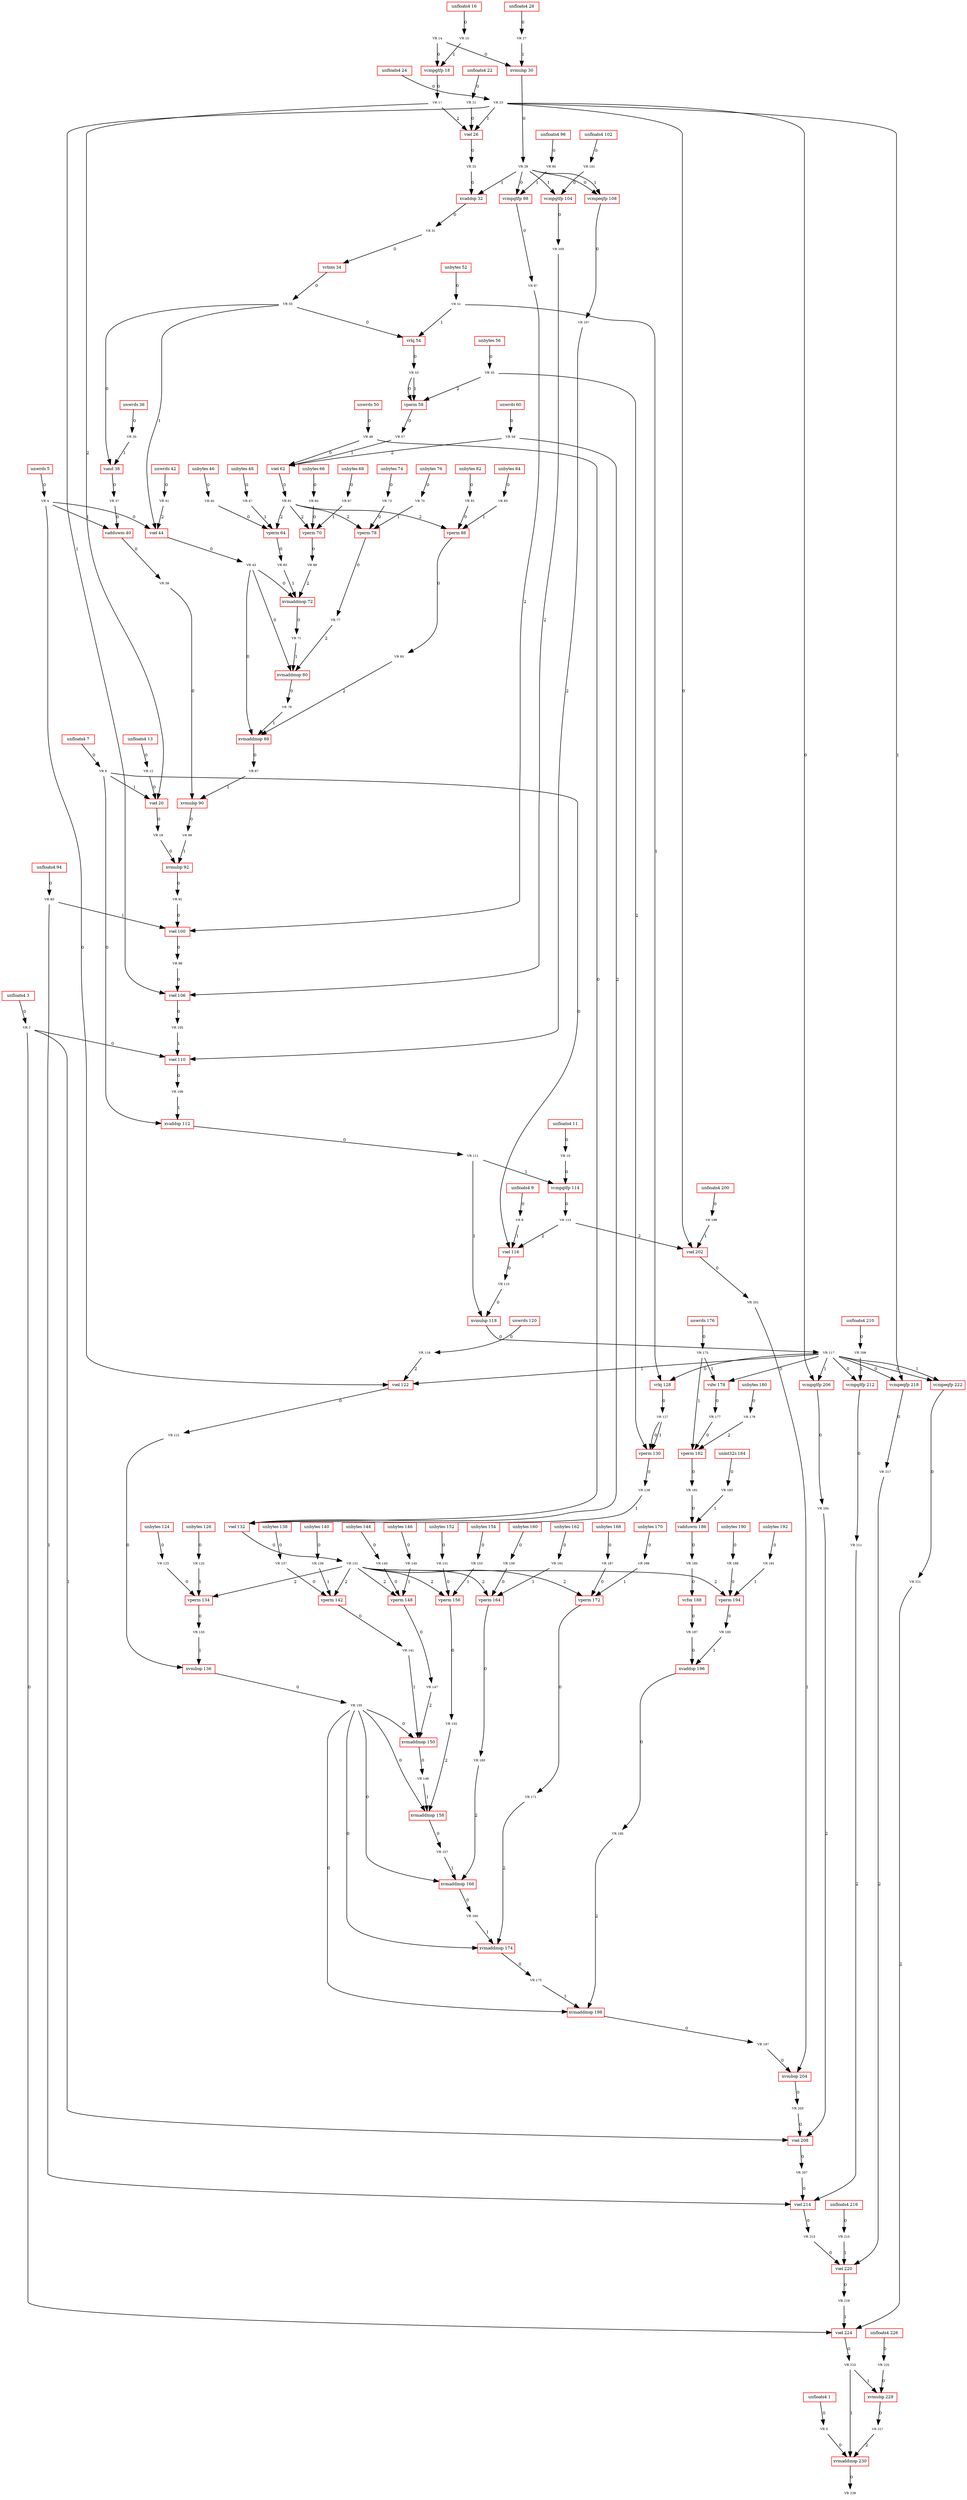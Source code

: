 digraph G {
u0[color="green",fontsize="6",width="0.41666666666666663",height="0.25",fixedsize="true",shape="plaintext",label="VR 0"];
u1[color="red",fontsize="8",width="0.8833333333333333",height="0.25",fixedsize="true",shape="box",label="unfloats4 1"];
u2[color="green",fontsize="6",width="0.41666666666666663",height="0.25",fixedsize="true",shape="plaintext",label="VR 2"];
u3[color="red",fontsize="8",width="0.8833333333333333",height="0.25",fixedsize="true",shape="box",label="unfloats4 3"];
u4[color="green",fontsize="6",width="0.41666666666666663",height="0.25",fixedsize="true",shape="plaintext",label="VR 4"];
u5[color="red",fontsize="8",width="0.6833333333333333",height="0.25",fixedsize="true",shape="box",label="unwrds 5"];
u6[color="green",fontsize="6",width="0.41666666666666663",height="0.25",fixedsize="true",shape="plaintext",label="VR 6"];
u7[color="red",fontsize="8",width="0.8833333333333333",height="0.25",fixedsize="true",shape="box",label="unfloats4 7"];
u8[color="green",fontsize="6",width="0.41666666666666663",height="0.25",fixedsize="true",shape="plaintext",label="VR 8"];
u9[color="red",fontsize="8",width="0.8833333333333333",height="0.25",fixedsize="true",shape="box",label="unfloats4 9"];
u10[color="green",fontsize="6",width="0.4833333333333333",height="0.25",fixedsize="true",shape="plaintext",label="VR 10"];
u11[color="red",fontsize="8",width="0.9500000000000001",height="0.25",fixedsize="true",shape="box",label="unfloats4 11"];
u12[color="green",fontsize="6",width="0.4833333333333333",height="0.25",fixedsize="true",shape="plaintext",label="VR 12"];
u13[color="red",fontsize="8",width="0.9500000000000001",height="0.25",fixedsize="true",shape="box",label="unfloats4 13"];
u14[color="green",fontsize="6",width="0.4833333333333333",height="0.25",fixedsize="true",shape="plaintext",label="VR 14"];
u15[color="green",fontsize="6",width="0.4833333333333333",height="0.25",fixedsize="true",shape="plaintext",label="VR 15"];
u16[color="red",fontsize="8",width="0.9500000000000001",height="0.25",fixedsize="true",shape="box",label="unfloats4 16"];
u17[color="green",fontsize="6",width="0.4833333333333333",height="0.25",fixedsize="true",shape="plaintext",label="VR 17"];
u18[color="red",fontsize="8",width="0.8833333333333333",height="0.25",fixedsize="true",shape="box",label="vcmpgtfp 18"];
u19[color="green",fontsize="6",width="0.4833333333333333",height="0.25",fixedsize="true",shape="plaintext",label="VR 19"];
u20[color="red",fontsize="8",width="0.6166666666666667",height="0.25",fixedsize="true",shape="box",label="vsel 20"];
u21[color="green",fontsize="6",width="0.4833333333333333",height="0.25",fixedsize="true",shape="plaintext",label="VR 21"];
u22[color="red",fontsize="8",width="0.9500000000000001",height="0.25",fixedsize="true",shape="box",label="unfloats4 22"];
u23[color="green",fontsize="6",width="0.4833333333333333",height="0.25",fixedsize="true",shape="plaintext",label="VR 23"];
u24[color="red",fontsize="8",width="0.9500000000000001",height="0.25",fixedsize="true",shape="box",label="unfloats4 24"];
u25[color="green",fontsize="6",width="0.4833333333333333",height="0.25",fixedsize="true",shape="plaintext",label="VR 25"];
u26[color="red",fontsize="8",width="0.6166666666666667",height="0.25",fixedsize="true",shape="box",label="vsel 26"];
u27[color="green",fontsize="6",width="0.4833333333333333",height="0.25",fixedsize="true",shape="plaintext",label="VR 27"];
u28[color="red",fontsize="8",width="0.9500000000000001",height="0.25",fixedsize="true",shape="box",label="unfloats4 28"];
u29[color="green",fontsize="6",width="0.4833333333333333",height="0.25",fixedsize="true",shape="plaintext",label="VR 29"];
u30[color="red",fontsize="8",width="0.8166666666666667",height="0.25",fixedsize="true",shape="box",label="xvmulsp 30"];
u31[color="green",fontsize="6",width="0.4833333333333333",height="0.25",fixedsize="true",shape="plaintext",label="VR 31"];
u32[color="red",fontsize="8",width="0.8166666666666667",height="0.25",fixedsize="true",shape="box",label="xvaddsp 32"];
u33[color="green",fontsize="6",width="0.4833333333333333",height="0.25",fixedsize="true",shape="plaintext",label="VR 33"];
u34[color="red",fontsize="8",width="0.75",height="0.25",fixedsize="true",shape="box",label="vctsxs 34"];
u35[color="green",fontsize="6",width="0.4833333333333333",height="0.25",fixedsize="true",shape="plaintext",label="VR 35"];
u36[color="red",fontsize="8",width="0.75",height="0.25",fixedsize="true",shape="box",label="unwrds 36"];
u37[color="green",fontsize="6",width="0.4833333333333333",height="0.25",fixedsize="true",shape="plaintext",label="VR 37"];
u38[color="red",fontsize="8",width="0.6166666666666667",height="0.25",fixedsize="true",shape="box",label="vand 38"];
u39[color="green",fontsize="6",width="0.4833333333333333",height="0.25",fixedsize="true",shape="plaintext",label="VR 39"];
u40[color="red",fontsize="8",width="0.8166666666666667",height="0.25",fixedsize="true",shape="box",label="vadduwm 40"];
u41[color="green",fontsize="6",width="0.4833333333333333",height="0.25",fixedsize="true",shape="plaintext",label="VR 41"];
u42[color="red",fontsize="8",width="0.75",height="0.25",fixedsize="true",shape="box",label="unwrds 42"];
u43[color="green",fontsize="6",width="0.4833333333333333",height="0.25",fixedsize="true",shape="plaintext",label="VR 43"];
u44[color="red",fontsize="8",width="0.6166666666666667",height="0.25",fixedsize="true",shape="box",label="vsel 44"];
u45[color="green",fontsize="6",width="0.4833333333333333",height="0.25",fixedsize="true",shape="plaintext",label="VR 45"];
u46[color="red",fontsize="8",width="0.8166666666666667",height="0.25",fixedsize="true",shape="box",label="unbytes 46"];
u47[color="green",fontsize="6",width="0.4833333333333333",height="0.25",fixedsize="true",shape="plaintext",label="VR 47"];
u48[color="red",fontsize="8",width="0.8166666666666667",height="0.25",fixedsize="true",shape="box",label="unbytes 48"];
u49[color="green",fontsize="6",width="0.4833333333333333",height="0.25",fixedsize="true",shape="plaintext",label="VR 49"];
u50[color="red",fontsize="8",width="0.75",height="0.25",fixedsize="true",shape="box",label="unwrds 50"];
u51[color="green",fontsize="6",width="0.4833333333333333",height="0.25",fixedsize="true",shape="plaintext",label="VR 51"];
u52[color="red",fontsize="8",width="0.8166666666666667",height="0.25",fixedsize="true",shape="box",label="unbytes 52"];
u53[color="green",fontsize="6",width="0.4833333333333333",height="0.25",fixedsize="true",shape="plaintext",label="VR 53"];
u54[color="red",fontsize="8",width="0.6166666666666667",height="0.25",fixedsize="true",shape="box",label="vrlq 54"];
u55[color="green",fontsize="6",width="0.4833333333333333",height="0.25",fixedsize="true",shape="plaintext",label="VR 55"];
u56[color="red",fontsize="8",width="0.8166666666666667",height="0.25",fixedsize="true",shape="box",label="unbytes 56"];
u57[color="green",fontsize="6",width="0.4833333333333333",height="0.25",fixedsize="true",shape="plaintext",label="VR 57"];
u58[color="red",fontsize="8",width="0.6833333333333333",height="0.25",fixedsize="true",shape="box",label="vperm 58"];
u59[color="green",fontsize="6",width="0.4833333333333333",height="0.25",fixedsize="true",shape="plaintext",label="VR 59"];
u60[color="red",fontsize="8",width="0.75",height="0.25",fixedsize="true",shape="box",label="unwrds 60"];
u61[color="green",fontsize="6",width="0.4833333333333333",height="0.25",fixedsize="true",shape="plaintext",label="VR 61"];
u62[color="red",fontsize="8",width="0.6166666666666667",height="0.25",fixedsize="true",shape="box",label="vsel 62"];
u63[color="green",fontsize="6",width="0.4833333333333333",height="0.25",fixedsize="true",shape="plaintext",label="VR 63"];
u64[color="red",fontsize="8",width="0.6833333333333333",height="0.25",fixedsize="true",shape="box",label="vperm 64"];
u65[color="green",fontsize="6",width="0.4833333333333333",height="0.25",fixedsize="true",shape="plaintext",label="VR 65"];
u66[color="red",fontsize="8",width="0.8166666666666667",height="0.25",fixedsize="true",shape="box",label="unbytes 66"];
u67[color="green",fontsize="6",width="0.4833333333333333",height="0.25",fixedsize="true",shape="plaintext",label="VR 67"];
u68[color="red",fontsize="8",width="0.8166666666666667",height="0.25",fixedsize="true",shape="box",label="unbytes 68"];
u69[color="green",fontsize="6",width="0.4833333333333333",height="0.25",fixedsize="true",shape="plaintext",label="VR 69"];
u70[color="red",fontsize="8",width="0.6833333333333333",height="0.25",fixedsize="true",shape="box",label="vperm 70"];
u71[color="green",fontsize="6",width="0.4833333333333333",height="0.25",fixedsize="true",shape="plaintext",label="VR 71"];
u72[color="red",fontsize="8",width="0.9500000000000001",height="0.25",fixedsize="true",shape="box",label="xvmaddmsp 72"];
u73[color="green",fontsize="6",width="0.4833333333333333",height="0.25",fixedsize="true",shape="plaintext",label="VR 73"];
u74[color="red",fontsize="8",width="0.8166666666666667",height="0.25",fixedsize="true",shape="box",label="unbytes 74"];
u75[color="green",fontsize="6",width="0.4833333333333333",height="0.25",fixedsize="true",shape="plaintext",label="VR 75"];
u76[color="red",fontsize="8",width="0.8166666666666667",height="0.25",fixedsize="true",shape="box",label="unbytes 76"];
u77[color="green",fontsize="6",width="0.4833333333333333",height="0.25",fixedsize="true",shape="plaintext",label="VR 77"];
u78[color="red",fontsize="8",width="0.6833333333333333",height="0.25",fixedsize="true",shape="box",label="vperm 78"];
u79[color="green",fontsize="6",width="0.4833333333333333",height="0.25",fixedsize="true",shape="plaintext",label="VR 79"];
u80[color="red",fontsize="8",width="0.9500000000000001",height="0.25",fixedsize="true",shape="box",label="xvmaddmsp 80"];
u81[color="green",fontsize="6",width="0.4833333333333333",height="0.25",fixedsize="true",shape="plaintext",label="VR 81"];
u82[color="red",fontsize="8",width="0.8166666666666667",height="0.25",fixedsize="true",shape="box",label="unbytes 82"];
u83[color="green",fontsize="6",width="0.4833333333333333",height="0.25",fixedsize="true",shape="plaintext",label="VR 83"];
u84[color="red",fontsize="8",width="0.8166666666666667",height="0.25",fixedsize="true",shape="box",label="unbytes 84"];
u85[color="green",fontsize="6",width="0.4833333333333333",height="0.25",fixedsize="true",shape="plaintext",label="VR 85"];
u86[color="red",fontsize="8",width="0.6833333333333333",height="0.25",fixedsize="true",shape="box",label="vperm 86"];
u87[color="green",fontsize="6",width="0.4833333333333333",height="0.25",fixedsize="true",shape="plaintext",label="VR 87"];
u88[color="red",fontsize="8",width="0.9500000000000001",height="0.25",fixedsize="true",shape="box",label="xvmaddmsp 88"];
u89[color="green",fontsize="6",width="0.4833333333333333",height="0.25",fixedsize="true",shape="plaintext",label="VR 89"];
u90[color="red",fontsize="8",width="0.8166666666666667",height="0.25",fixedsize="true",shape="box",label="xvmulsp 90"];
u91[color="green",fontsize="6",width="0.4833333333333333",height="0.25",fixedsize="true",shape="plaintext",label="VR 91"];
u92[color="red",fontsize="8",width="0.8166666666666667",height="0.25",fixedsize="true",shape="box",label="xvmulsp 92"];
u93[color="green",fontsize="6",width="0.4833333333333333",height="0.25",fixedsize="true",shape="plaintext",label="VR 93"];
u94[color="red",fontsize="8",width="0.9500000000000001",height="0.25",fixedsize="true",shape="box",label="unfloats4 94"];
u95[color="green",fontsize="6",width="0.4833333333333333",height="0.25",fixedsize="true",shape="plaintext",label="VR 95"];
u96[color="red",fontsize="8",width="0.9500000000000001",height="0.25",fixedsize="true",shape="box",label="unfloats4 96"];
u97[color="green",fontsize="6",width="0.4833333333333333",height="0.25",fixedsize="true",shape="plaintext",label="VR 97"];
u98[color="red",fontsize="8",width="0.8833333333333333",height="0.25",fixedsize="true",shape="box",label="vcmpgtfp 98"];
u99[color="green",fontsize="6",width="0.4833333333333333",height="0.25",fixedsize="true",shape="plaintext",label="VR 99"];
u100[color="red",fontsize="8",width="0.6833333333333333",height="0.25",fixedsize="true",shape="box",label="vsel 100"];
u101[color="green",fontsize="6",width="0.55",height="0.25",fixedsize="true",shape="plaintext",label="VR 101"];
u102[color="red",fontsize="8",width="1.0166666666666666",height="0.25",fixedsize="true",shape="box",label="unfloats4 102"];
u103[color="green",fontsize="6",width="0.55",height="0.25",fixedsize="true",shape="plaintext",label="VR 103"];
u104[color="red",fontsize="8",width="0.9500000000000001",height="0.25",fixedsize="true",shape="box",label="vcmpgtfp 104"];
u105[color="green",fontsize="6",width="0.55",height="0.25",fixedsize="true",shape="plaintext",label="VR 105"];
u106[color="red",fontsize="8",width="0.6833333333333333",height="0.25",fixedsize="true",shape="box",label="vsel 106"];
u107[color="green",fontsize="6",width="0.55",height="0.25",fixedsize="true",shape="plaintext",label="VR 107"];
u108[color="red",fontsize="8",width="0.9500000000000001",height="0.25",fixedsize="true",shape="box",label="vcmpeqfp 108"];
u109[color="green",fontsize="6",width="0.55",height="0.25",fixedsize="true",shape="plaintext",label="VR 109"];
u110[color="red",fontsize="8",width="0.6833333333333333",height="0.25",fixedsize="true",shape="box",label="vsel 110"];
u111[color="green",fontsize="6",width="0.55",height="0.25",fixedsize="true",shape="plaintext",label="VR 111"];
u112[color="red",fontsize="8",width="0.8833333333333333",height="0.25",fixedsize="true",shape="box",label="xvaddsp 112"];
u113[color="green",fontsize="6",width="0.55",height="0.25",fixedsize="true",shape="plaintext",label="VR 113"];
u114[color="red",fontsize="8",width="0.9500000000000001",height="0.25",fixedsize="true",shape="box",label="vcmpgtfp 114"];
u115[color="green",fontsize="6",width="0.55",height="0.25",fixedsize="true",shape="plaintext",label="VR 115"];
u116[color="red",fontsize="8",width="0.6833333333333333",height="0.25",fixedsize="true",shape="box",label="vsel 116"];
u117[color="green",fontsize="6",width="0.55",height="0.25",fixedsize="true",shape="plaintext",label="VR 117"];
u118[color="red",fontsize="8",width="0.8833333333333333",height="0.25",fixedsize="true",shape="box",label="xvmulsp 118"];
u119[color="green",fontsize="6",width="0.55",height="0.25",fixedsize="true",shape="plaintext",label="VR 119"];
u120[color="red",fontsize="8",width="0.8166666666666667",height="0.25",fixedsize="true",shape="box",label="unwrds 120"];
u121[color="green",fontsize="6",width="0.55",height="0.25",fixedsize="true",shape="plaintext",label="VR 121"];
u122[color="red",fontsize="8",width="0.6833333333333333",height="0.25",fixedsize="true",shape="box",label="vsel 122"];
u123[color="green",fontsize="6",width="0.55",height="0.25",fixedsize="true",shape="plaintext",label="VR 123"];
u124[color="red",fontsize="8",width="0.8833333333333333",height="0.25",fixedsize="true",shape="box",label="unbytes 124"];
u125[color="green",fontsize="6",width="0.55",height="0.25",fixedsize="true",shape="plaintext",label="VR 125"];
u126[color="red",fontsize="8",width="0.8833333333333333",height="0.25",fixedsize="true",shape="box",label="unbytes 126"];
u127[color="green",fontsize="6",width="0.55",height="0.25",fixedsize="true",shape="plaintext",label="VR 127"];
u128[color="red",fontsize="8",width="0.6833333333333333",height="0.25",fixedsize="true",shape="box",label="vrlq 128"];
u129[color="green",fontsize="6",width="0.55",height="0.25",fixedsize="true",shape="plaintext",label="VR 129"];
u130[color="red",fontsize="8",width="0.75",height="0.25",fixedsize="true",shape="box",label="vperm 130"];
u131[color="green",fontsize="6",width="0.55",height="0.25",fixedsize="true",shape="plaintext",label="VR 131"];
u132[color="red",fontsize="8",width="0.6833333333333333",height="0.25",fixedsize="true",shape="box",label="vsel 132"];
u133[color="green",fontsize="6",width="0.55",height="0.25",fixedsize="true",shape="plaintext",label="VR 133"];
u134[color="red",fontsize="8",width="0.75",height="0.25",fixedsize="true",shape="box",label="vperm 134"];
u135[color="green",fontsize="6",width="0.55",height="0.25",fixedsize="true",shape="plaintext",label="VR 135"];
u136[color="red",fontsize="8",width="0.8833333333333333",height="0.25",fixedsize="true",shape="box",label="xvsubsp 136"];
u137[color="green",fontsize="6",width="0.55",height="0.25",fixedsize="true",shape="plaintext",label="VR 137"];
u138[color="red",fontsize="8",width="0.8833333333333333",height="0.25",fixedsize="true",shape="box",label="unbytes 138"];
u139[color="green",fontsize="6",width="0.55",height="0.25",fixedsize="true",shape="plaintext",label="VR 139"];
u140[color="red",fontsize="8",width="0.8833333333333333",height="0.25",fixedsize="true",shape="box",label="unbytes 140"];
u141[color="green",fontsize="6",width="0.55",height="0.25",fixedsize="true",shape="plaintext",label="VR 141"];
u142[color="red",fontsize="8",width="0.75",height="0.25",fixedsize="true",shape="box",label="vperm 142"];
u143[color="green",fontsize="6",width="0.55",height="0.25",fixedsize="true",shape="plaintext",label="VR 143"];
u144[color="red",fontsize="8",width="0.8833333333333333",height="0.25",fixedsize="true",shape="box",label="unbytes 144"];
u145[color="green",fontsize="6",width="0.55",height="0.25",fixedsize="true",shape="plaintext",label="VR 145"];
u146[color="red",fontsize="8",width="0.8833333333333333",height="0.25",fixedsize="true",shape="box",label="unbytes 146"];
u147[color="green",fontsize="6",width="0.55",height="0.25",fixedsize="true",shape="plaintext",label="VR 147"];
u148[color="red",fontsize="8",width="0.75",height="0.25",fixedsize="true",shape="box",label="vperm 148"];
u149[color="green",fontsize="6",width="0.55",height="0.25",fixedsize="true",shape="plaintext",label="VR 149"];
u150[color="red",fontsize="8",width="1.0166666666666666",height="0.25",fixedsize="true",shape="box",label="xvmaddmsp 150"];
u151[color="green",fontsize="6",width="0.55",height="0.25",fixedsize="true",shape="plaintext",label="VR 151"];
u152[color="red",fontsize="8",width="0.8833333333333333",height="0.25",fixedsize="true",shape="box",label="unbytes 152"];
u153[color="green",fontsize="6",width="0.55",height="0.25",fixedsize="true",shape="plaintext",label="VR 153"];
u154[color="red",fontsize="8",width="0.8833333333333333",height="0.25",fixedsize="true",shape="box",label="unbytes 154"];
u155[color="green",fontsize="6",width="0.55",height="0.25",fixedsize="true",shape="plaintext",label="VR 155"];
u156[color="red",fontsize="8",width="0.75",height="0.25",fixedsize="true",shape="box",label="vperm 156"];
u157[color="green",fontsize="6",width="0.55",height="0.25",fixedsize="true",shape="plaintext",label="VR 157"];
u158[color="red",fontsize="8",width="1.0166666666666666",height="0.25",fixedsize="true",shape="box",label="xvmaddmsp 158"];
u159[color="green",fontsize="6",width="0.55",height="0.25",fixedsize="true",shape="plaintext",label="VR 159"];
u160[color="red",fontsize="8",width="0.8833333333333333",height="0.25",fixedsize="true",shape="box",label="unbytes 160"];
u161[color="green",fontsize="6",width="0.55",height="0.25",fixedsize="true",shape="plaintext",label="VR 161"];
u162[color="red",fontsize="8",width="0.8833333333333333",height="0.25",fixedsize="true",shape="box",label="unbytes 162"];
u163[color="green",fontsize="6",width="0.55",height="0.25",fixedsize="true",shape="plaintext",label="VR 163"];
u164[color="red",fontsize="8",width="0.75",height="0.25",fixedsize="true",shape="box",label="vperm 164"];
u165[color="green",fontsize="6",width="0.55",height="0.25",fixedsize="true",shape="plaintext",label="VR 165"];
u166[color="red",fontsize="8",width="1.0166666666666666",height="0.25",fixedsize="true",shape="box",label="xvmaddmsp 166"];
u167[color="green",fontsize="6",width="0.55",height="0.25",fixedsize="true",shape="plaintext",label="VR 167"];
u168[color="red",fontsize="8",width="0.8833333333333333",height="0.25",fixedsize="true",shape="box",label="unbytes 168"];
u169[color="green",fontsize="6",width="0.55",height="0.25",fixedsize="true",shape="plaintext",label="VR 169"];
u170[color="red",fontsize="8",width="0.8833333333333333",height="0.25",fixedsize="true",shape="box",label="unbytes 170"];
u171[color="green",fontsize="6",width="0.55",height="0.25",fixedsize="true",shape="plaintext",label="VR 171"];
u172[color="red",fontsize="8",width="0.75",height="0.25",fixedsize="true",shape="box",label="vperm 172"];
u173[color="green",fontsize="6",width="0.55",height="0.25",fixedsize="true",shape="plaintext",label="VR 173"];
u174[color="red",fontsize="8",width="1.0166666666666666",height="0.25",fixedsize="true",shape="box",label="xvmaddmsp 174"];
u175[color="green",fontsize="6",width="0.55",height="0.25",fixedsize="true",shape="plaintext",label="VR 175"];
u176[color="red",fontsize="8",width="0.8166666666666667",height="0.25",fixedsize="true",shape="box",label="unwrds 176"];
u177[color="green",fontsize="6",width="0.55",height="0.25",fixedsize="true",shape="plaintext",label="VR 177"];
u178[color="red",fontsize="8",width="0.6833333333333333",height="0.25",fixedsize="true",shape="box",label="vslw 178"];
u179[color="green",fontsize="6",width="0.55",height="0.25",fixedsize="true",shape="plaintext",label="VR 179"];
u180[color="red",fontsize="8",width="0.8833333333333333",height="0.25",fixedsize="true",shape="box",label="unbytes 180"];
u181[color="green",fontsize="6",width="0.55",height="0.25",fixedsize="true",shape="plaintext",label="VR 181"];
u182[color="red",fontsize="8",width="0.75",height="0.25",fixedsize="true",shape="box",label="vperm 182"];
u183[color="green",fontsize="6",width="0.55",height="0.25",fixedsize="true",shape="plaintext",label="VR 183"];
u184[color="red",fontsize="8",width="0.9500000000000001",height="0.25",fixedsize="true",shape="box",label="unint32s 184"];
u185[color="green",fontsize="6",width="0.55",height="0.25",fixedsize="true",shape="plaintext",label="VR 185"];
u186[color="red",fontsize="8",width="0.8833333333333333",height="0.25",fixedsize="true",shape="box",label="vadduwm 186"];
u187[color="green",fontsize="6",width="0.55",height="0.25",fixedsize="true",shape="plaintext",label="VR 187"];
u188[color="red",fontsize="8",width="0.75",height="0.25",fixedsize="true",shape="box",label="vcfsx 188"];
u189[color="green",fontsize="6",width="0.55",height="0.25",fixedsize="true",shape="plaintext",label="VR 189"];
u190[color="red",fontsize="8",width="0.8833333333333333",height="0.25",fixedsize="true",shape="box",label="unbytes 190"];
u191[color="green",fontsize="6",width="0.55",height="0.25",fixedsize="true",shape="plaintext",label="VR 191"];
u192[color="red",fontsize="8",width="0.8833333333333333",height="0.25",fixedsize="true",shape="box",label="unbytes 192"];
u193[color="green",fontsize="6",width="0.55",height="0.25",fixedsize="true",shape="plaintext",label="VR 193"];
u194[color="red",fontsize="8",width="0.75",height="0.25",fixedsize="true",shape="box",label="vperm 194"];
u195[color="green",fontsize="6",width="0.55",height="0.25",fixedsize="true",shape="plaintext",label="VR 195"];
u196[color="red",fontsize="8",width="0.8833333333333333",height="0.25",fixedsize="true",shape="box",label="xvaddsp 196"];
u197[color="green",fontsize="6",width="0.55",height="0.25",fixedsize="true",shape="plaintext",label="VR 197"];
u198[color="red",fontsize="8",width="1.0166666666666666",height="0.25",fixedsize="true",shape="box",label="xvmaddmsp 198"];
u199[color="green",fontsize="6",width="0.55",height="0.25",fixedsize="true",shape="plaintext",label="VR 199"];
u200[color="red",fontsize="8",width="1.0166666666666666",height="0.25",fixedsize="true",shape="box",label="unfloats4 200"];
u201[color="green",fontsize="6",width="0.55",height="0.25",fixedsize="true",shape="plaintext",label="VR 201"];
u202[color="red",fontsize="8",width="0.6833333333333333",height="0.25",fixedsize="true",shape="box",label="vsel 202"];
u203[color="green",fontsize="6",width="0.55",height="0.25",fixedsize="true",shape="plaintext",label="VR 203"];
u204[color="red",fontsize="8",width="0.8833333333333333",height="0.25",fixedsize="true",shape="box",label="xvsubsp 204"];
u205[color="green",fontsize="6",width="0.55",height="0.25",fixedsize="true",shape="plaintext",label="VR 205"];
u206[color="red",fontsize="8",width="0.9500000000000001",height="0.25",fixedsize="true",shape="box",label="vcmpgtfp 206"];
u207[color="green",fontsize="6",width="0.55",height="0.25",fixedsize="true",shape="plaintext",label="VR 207"];
u208[color="red",fontsize="8",width="0.6833333333333333",height="0.25",fixedsize="true",shape="box",label="vsel 208"];
u209[color="green",fontsize="6",width="0.55",height="0.25",fixedsize="true",shape="plaintext",label="VR 209"];
u210[color="red",fontsize="8",width="1.0166666666666666",height="0.25",fixedsize="true",shape="box",label="unfloats4 210"];
u211[color="green",fontsize="6",width="0.55",height="0.25",fixedsize="true",shape="plaintext",label="VR 211"];
u212[color="red",fontsize="8",width="0.9500000000000001",height="0.25",fixedsize="true",shape="box",label="vcmpgtfp 212"];
u213[color="green",fontsize="6",width="0.55",height="0.25",fixedsize="true",shape="plaintext",label="VR 213"];
u214[color="red",fontsize="8",width="0.6833333333333333",height="0.25",fixedsize="true",shape="box",label="vsel 214"];
u215[color="green",fontsize="6",width="0.55",height="0.25",fixedsize="true",shape="plaintext",label="VR 215"];
u216[color="red",fontsize="8",width="1.0166666666666666",height="0.25",fixedsize="true",shape="box",label="unfloats4 216"];
u217[color="green",fontsize="6",width="0.55",height="0.25",fixedsize="true",shape="plaintext",label="VR 217"];
u218[color="red",fontsize="8",width="0.9500000000000001",height="0.25",fixedsize="true",shape="box",label="vcmpeqfp 218"];
u219[color="green",fontsize="6",width="0.55",height="0.25",fixedsize="true",shape="plaintext",label="VR 219"];
u220[color="red",fontsize="8",width="0.6833333333333333",height="0.25",fixedsize="true",shape="box",label="vsel 220"];
u221[color="green",fontsize="6",width="0.55",height="0.25",fixedsize="true",shape="plaintext",label="VR 221"];
u222[color="red",fontsize="8",width="0.9500000000000001",height="0.25",fixedsize="true",shape="box",label="vcmpeqfp 222"];
u223[color="green",fontsize="6",width="0.55",height="0.25",fixedsize="true",shape="plaintext",label="VR 223"];
u224[color="red",fontsize="8",width="0.6833333333333333",height="0.25",fixedsize="true",shape="box",label="vsel 224"];
u225[color="green",fontsize="6",width="0.55",height="0.25",fixedsize="true",shape="plaintext",label="VR 225"];
u226[color="red",fontsize="8",width="1.0166666666666666",height="0.25",fixedsize="true",shape="box",label="unfloats4 226"];
u227[color="green",fontsize="6",width="0.55",height="0.25",fixedsize="true",shape="plaintext",label="VR 227"];
u228[color="red",fontsize="8",width="0.8833333333333333",height="0.25",fixedsize="true",shape="box",label="xvmulsp 228"];
u229[color="green",fontsize="6",width="0.55",height="0.25",fixedsize="true",shape="plaintext",label="VR 229"];
u230[color="red",fontsize="8",width="1.0166666666666666",height="0.25",fixedsize="true",shape="box",label="xvmaddmsp 230"];
u0 -> u230[fontsize="8",label="0"];
u1 -> u0[fontsize="8",label="0"];
u2 -> u110[fontsize="8",label="0"];
u2 -> u208[fontsize="8",label="1"];
u2 -> u224[fontsize="8",label="0"];
u3 -> u2[fontsize="8",label="0"];
u4 -> u40[fontsize="8",label="1"];
u4 -> u44[fontsize="8",label="0"];
u4 -> u122[fontsize="8",label="0"];
u5 -> u4[fontsize="8",label="0"];
u6 -> u20[fontsize="8",label="1"];
u6 -> u112[fontsize="8",label="0"];
u6 -> u116[fontsize="8",label="0"];
u7 -> u6[fontsize="8",label="0"];
u8 -> u116[fontsize="8",label="1"];
u9 -> u8[fontsize="8",label="0"];
u10 -> u114[fontsize="8",label="0"];
u11 -> u10[fontsize="8",label="0"];
u12 -> u20[fontsize="8",label="0"];
u13 -> u12[fontsize="8",label="0"];
u14 -> u18[fontsize="8",label="0"];
u14 -> u30[fontsize="8",label="0"];
u15 -> u18[fontsize="8",label="1"];
u16 -> u15[fontsize="8",label="0"];
u17 -> u20[fontsize="8",label="2"];
u17 -> u26[fontsize="8",label="2"];
u18 -> u17[fontsize="8",label="0"];
u19 -> u92[fontsize="8",label="0"];
u20 -> u19[fontsize="8",label="0"];
u21 -> u26[fontsize="8",label="0"];
u22 -> u21[fontsize="8",label="0"];
u23 -> u26[fontsize="8",label="1"];
u23 -> u106[fontsize="8",label="1"];
u23 -> u202[fontsize="8",label="0"];
u23 -> u206[fontsize="8",label="0"];
u23 -> u218[fontsize="8",label="1"];
u24 -> u23[fontsize="8",label="0"];
u25 -> u32[fontsize="8",label="0"];
u26 -> u25[fontsize="8",label="0"];
u27 -> u30[fontsize="8",label="1"];
u28 -> u27[fontsize="8",label="0"];
u29 -> u32[fontsize="8",label="1"];
u29 -> u98[fontsize="8",label="0"];
u29 -> u104[fontsize="8",label="1"];
u29 -> u108[fontsize="8",label="0"];
u29 -> u108[fontsize="8",label="1"];
u30 -> u29[fontsize="8",label="0"];
u31 -> u34[fontsize="8",label="0"];
u32 -> u31[fontsize="8",label="0"];
u33 -> u38[fontsize="8",label="0"];
u33 -> u44[fontsize="8",label="1"];
u33 -> u54[fontsize="8",label="0"];
u34 -> u33[fontsize="8",label="0"];
u35 -> u38[fontsize="8",label="1"];
u36 -> u35[fontsize="8",label="0"];
u37 -> u40[fontsize="8",label="0"];
u38 -> u37[fontsize="8",label="0"];
u39 -> u90[fontsize="8",label="0"];
u40 -> u39[fontsize="8",label="0"];
u41 -> u44[fontsize="8",label="2"];
u42 -> u41[fontsize="8",label="0"];
u43 -> u72[fontsize="8",label="0"];
u43 -> u80[fontsize="8",label="0"];
u43 -> u88[fontsize="8",label="0"];
u44 -> u43[fontsize="8",label="0"];
u45 -> u64[fontsize="8",label="0"];
u46 -> u45[fontsize="8",label="0"];
u47 -> u64[fontsize="8",label="1"];
u48 -> u47[fontsize="8",label="0"];
u49 -> u62[fontsize="8",label="0"];
u49 -> u132[fontsize="8",label="0"];
u50 -> u49[fontsize="8",label="0"];
u51 -> u54[fontsize="8",label="1"];
u51 -> u128[fontsize="8",label="1"];
u52 -> u51[fontsize="8",label="0"];
u53 -> u58[fontsize="8",label="0"];
u53 -> u58[fontsize="8",label="1"];
u54 -> u53[fontsize="8",label="0"];
u55 -> u58[fontsize="8",label="2"];
u55 -> u130[fontsize="8",label="2"];
u56 -> u55[fontsize="8",label="0"];
u57 -> u62[fontsize="8",label="1"];
u58 -> u57[fontsize="8",label="0"];
u59 -> u62[fontsize="8",label="2"];
u59 -> u132[fontsize="8",label="2"];
u60 -> u59[fontsize="8",label="0"];
u61 -> u64[fontsize="8",label="2"];
u61 -> u70[fontsize="8",label="2"];
u61 -> u78[fontsize="8",label="2"];
u61 -> u86[fontsize="8",label="2"];
u62 -> u61[fontsize="8",label="0"];
u63 -> u72[fontsize="8",label="1"];
u64 -> u63[fontsize="8",label="0"];
u65 -> u70[fontsize="8",label="0"];
u66 -> u65[fontsize="8",label="0"];
u67 -> u70[fontsize="8",label="1"];
u68 -> u67[fontsize="8",label="0"];
u69 -> u72[fontsize="8",label="2"];
u70 -> u69[fontsize="8",label="0"];
u71 -> u80[fontsize="8",label="1"];
u72 -> u71[fontsize="8",label="0"];
u73 -> u78[fontsize="8",label="0"];
u74 -> u73[fontsize="8",label="0"];
u75 -> u78[fontsize="8",label="1"];
u76 -> u75[fontsize="8",label="0"];
u77 -> u80[fontsize="8",label="2"];
u78 -> u77[fontsize="8",label="0"];
u79 -> u88[fontsize="8",label="1"];
u80 -> u79[fontsize="8",label="0"];
u81 -> u86[fontsize="8",label="0"];
u82 -> u81[fontsize="8",label="0"];
u83 -> u86[fontsize="8",label="1"];
u84 -> u83[fontsize="8",label="0"];
u85 -> u88[fontsize="8",label="2"];
u86 -> u85[fontsize="8",label="0"];
u87 -> u90[fontsize="8",label="1"];
u88 -> u87[fontsize="8",label="0"];
u89 -> u92[fontsize="8",label="1"];
u90 -> u89[fontsize="8",label="0"];
u91 -> u100[fontsize="8",label="0"];
u92 -> u91[fontsize="8",label="0"];
u93 -> u100[fontsize="8",label="1"];
u93 -> u214[fontsize="8",label="1"];
u94 -> u93[fontsize="8",label="0"];
u95 -> u98[fontsize="8",label="1"];
u96 -> u95[fontsize="8",label="0"];
u97 -> u100[fontsize="8",label="2"];
u98 -> u97[fontsize="8",label="0"];
u99 -> u106[fontsize="8",label="0"];
u100 -> u99[fontsize="8",label="0"];
u101 -> u104[fontsize="8",label="0"];
u102 -> u101[fontsize="8",label="0"];
u103 -> u106[fontsize="8",label="2"];
u104 -> u103[fontsize="8",label="0"];
u105 -> u110[fontsize="8",label="1"];
u106 -> u105[fontsize="8",label="0"];
u107 -> u110[fontsize="8",label="2"];
u108 -> u107[fontsize="8",label="0"];
u109 -> u112[fontsize="8",label="1"];
u110 -> u109[fontsize="8",label="0"];
u111 -> u114[fontsize="8",label="1"];
u111 -> u118[fontsize="8",label="1"];
u112 -> u111[fontsize="8",label="0"];
u113 -> u116[fontsize="8",label="2"];
u113 -> u202[fontsize="8",label="2"];
u114 -> u113[fontsize="8",label="0"];
u115 -> u118[fontsize="8",label="0"];
u116 -> u115[fontsize="8",label="0"];
u117 -> u122[fontsize="8",label="1"];
u117 -> u128[fontsize="8",label="0"];
u117 -> u178[fontsize="8",label="0"];
u117 -> u206[fontsize="8",label="1"];
u117 -> u212[fontsize="8",label="0"];
u117 -> u218[fontsize="8",label="0"];
u117 -> u222[fontsize="8",label="0"];
u117 -> u222[fontsize="8",label="1"];
u118 -> u117[fontsize="8",label="0"];
u119 -> u122[fontsize="8",label="2"];
u120 -> u119[fontsize="8",label="0"];
u121 -> u136[fontsize="8",label="0"];
u122 -> u121[fontsize="8",label="0"];
u123 -> u134[fontsize="8",label="0"];
u124 -> u123[fontsize="8",label="0"];
u125 -> u134[fontsize="8",label="1"];
u126 -> u125[fontsize="8",label="0"];
u127 -> u130[fontsize="8",label="0"];
u127 -> u130[fontsize="8",label="1"];
u128 -> u127[fontsize="8",label="0"];
u129 -> u132[fontsize="8",label="1"];
u130 -> u129[fontsize="8",label="0"];
u131 -> u134[fontsize="8",label="2"];
u131 -> u142[fontsize="8",label="2"];
u131 -> u148[fontsize="8",label="2"];
u131 -> u156[fontsize="8",label="2"];
u131 -> u164[fontsize="8",label="2"];
u131 -> u172[fontsize="8",label="2"];
u131 -> u194[fontsize="8",label="2"];
u132 -> u131[fontsize="8",label="0"];
u133 -> u136[fontsize="8",label="1"];
u134 -> u133[fontsize="8",label="0"];
u135 -> u150[fontsize="8",label="0"];
u135 -> u158[fontsize="8",label="0"];
u135 -> u166[fontsize="8",label="0"];
u135 -> u174[fontsize="8",label="0"];
u135 -> u198[fontsize="8",label="0"];
u136 -> u135[fontsize="8",label="0"];
u137 -> u142[fontsize="8",label="0"];
u138 -> u137[fontsize="8",label="0"];
u139 -> u142[fontsize="8",label="1"];
u140 -> u139[fontsize="8",label="0"];
u141 -> u150[fontsize="8",label="1"];
u142 -> u141[fontsize="8",label="0"];
u143 -> u148[fontsize="8",label="0"];
u144 -> u143[fontsize="8",label="0"];
u145 -> u148[fontsize="8",label="1"];
u146 -> u145[fontsize="8",label="0"];
u147 -> u150[fontsize="8",label="2"];
u148 -> u147[fontsize="8",label="0"];
u149 -> u158[fontsize="8",label="1"];
u150 -> u149[fontsize="8",label="0"];
u151 -> u156[fontsize="8",label="0"];
u152 -> u151[fontsize="8",label="0"];
u153 -> u156[fontsize="8",label="1"];
u154 -> u153[fontsize="8",label="0"];
u155 -> u158[fontsize="8",label="2"];
u156 -> u155[fontsize="8",label="0"];
u157 -> u166[fontsize="8",label="1"];
u158 -> u157[fontsize="8",label="0"];
u159 -> u164[fontsize="8",label="0"];
u160 -> u159[fontsize="8",label="0"];
u161 -> u164[fontsize="8",label="1"];
u162 -> u161[fontsize="8",label="0"];
u163 -> u166[fontsize="8",label="2"];
u164 -> u163[fontsize="8",label="0"];
u165 -> u174[fontsize="8",label="1"];
u166 -> u165[fontsize="8",label="0"];
u167 -> u172[fontsize="8",label="0"];
u168 -> u167[fontsize="8",label="0"];
u169 -> u172[fontsize="8",label="1"];
u170 -> u169[fontsize="8",label="0"];
u171 -> u174[fontsize="8",label="2"];
u172 -> u171[fontsize="8",label="0"];
u173 -> u198[fontsize="8",label="1"];
u174 -> u173[fontsize="8",label="0"];
u175 -> u178[fontsize="8",label="1"];
u175 -> u182[fontsize="8",label="1"];
u176 -> u175[fontsize="8",label="0"];
u177 -> u182[fontsize="8",label="0"];
u178 -> u177[fontsize="8",label="0"];
u179 -> u182[fontsize="8",label="2"];
u180 -> u179[fontsize="8",label="0"];
u181 -> u186[fontsize="8",label="0"];
u182 -> u181[fontsize="8",label="0"];
u183 -> u186[fontsize="8",label="1"];
u184 -> u183[fontsize="8",label="0"];
u185 -> u188[fontsize="8",label="0"];
u186 -> u185[fontsize="8",label="0"];
u187 -> u196[fontsize="8",label="0"];
u188 -> u187[fontsize="8",label="0"];
u189 -> u194[fontsize="8",label="0"];
u190 -> u189[fontsize="8",label="0"];
u191 -> u194[fontsize="8",label="1"];
u192 -> u191[fontsize="8",label="0"];
u193 -> u196[fontsize="8",label="1"];
u194 -> u193[fontsize="8",label="0"];
u195 -> u198[fontsize="8",label="2"];
u196 -> u195[fontsize="8",label="0"];
u197 -> u204[fontsize="8",label="0"];
u198 -> u197[fontsize="8",label="0"];
u199 -> u202[fontsize="8",label="1"];
u200 -> u199[fontsize="8",label="0"];
u201 -> u204[fontsize="8",label="1"];
u202 -> u201[fontsize="8",label="0"];
u203 -> u208[fontsize="8",label="0"];
u204 -> u203[fontsize="8",label="0"];
u205 -> u208[fontsize="8",label="2"];
u206 -> u205[fontsize="8",label="0"];
u207 -> u214[fontsize="8",label="0"];
u208 -> u207[fontsize="8",label="0"];
u209 -> u212[fontsize="8",label="1"];
u210 -> u209[fontsize="8",label="0"];
u211 -> u214[fontsize="8",label="2"];
u212 -> u211[fontsize="8",label="0"];
u213 -> u220[fontsize="8",label="0"];
u214 -> u213[fontsize="8",label="0"];
u215 -> u220[fontsize="8",label="1"];
u216 -> u215[fontsize="8",label="0"];
u217 -> u220[fontsize="8",label="2"];
u218 -> u217[fontsize="8",label="0"];
u219 -> u224[fontsize="8",label="1"];
u220 -> u219[fontsize="8",label="0"];
u221 -> u224[fontsize="8",label="2"];
u222 -> u221[fontsize="8",label="0"];
u223 -> u228[fontsize="8",label="1"];
u223 -> u230[fontsize="8",label="1"];
u224 -> u223[fontsize="8",label="0"];
u225 -> u228[fontsize="8",label="0"];
u226 -> u225[fontsize="8",label="0"];
u227 -> u230[fontsize="8",label="2"];
u228 -> u227[fontsize="8",label="0"];
u230 -> u229[fontsize="8",label="0"];

}

